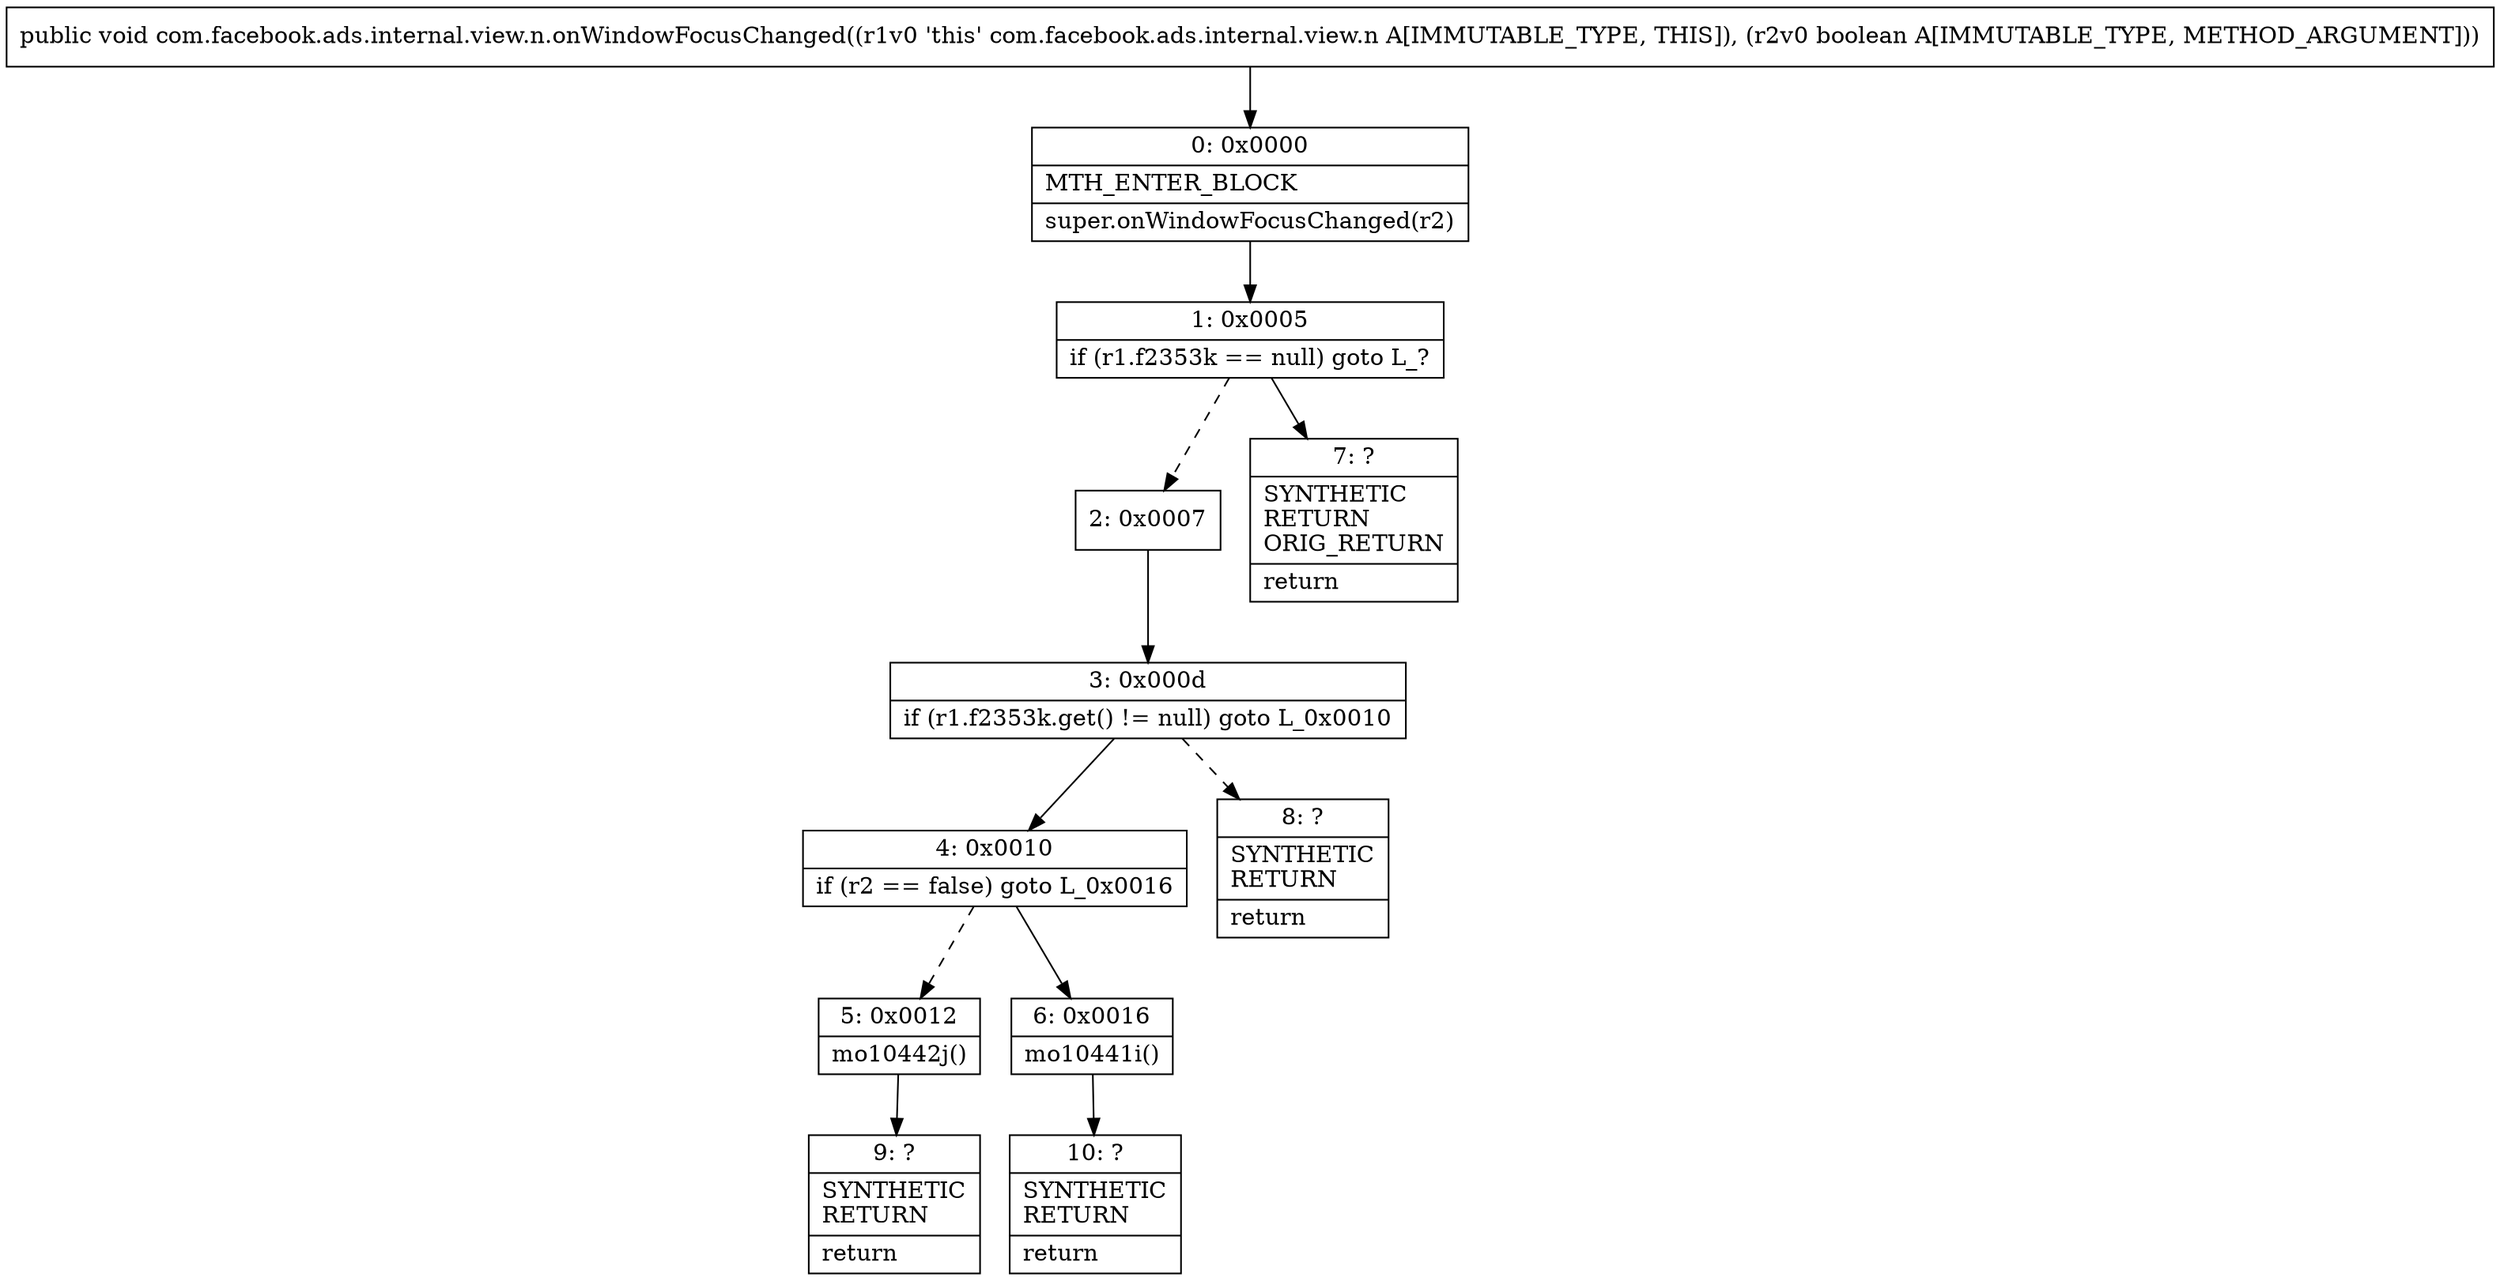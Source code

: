 digraph "CFG forcom.facebook.ads.internal.view.n.onWindowFocusChanged(Z)V" {
Node_0 [shape=record,label="{0\:\ 0x0000|MTH_ENTER_BLOCK\l|super.onWindowFocusChanged(r2)\l}"];
Node_1 [shape=record,label="{1\:\ 0x0005|if (r1.f2353k == null) goto L_?\l}"];
Node_2 [shape=record,label="{2\:\ 0x0007}"];
Node_3 [shape=record,label="{3\:\ 0x000d|if (r1.f2353k.get() != null) goto L_0x0010\l}"];
Node_4 [shape=record,label="{4\:\ 0x0010|if (r2 == false) goto L_0x0016\l}"];
Node_5 [shape=record,label="{5\:\ 0x0012|mo10442j()\l}"];
Node_6 [shape=record,label="{6\:\ 0x0016|mo10441i()\l}"];
Node_7 [shape=record,label="{7\:\ ?|SYNTHETIC\lRETURN\lORIG_RETURN\l|return\l}"];
Node_8 [shape=record,label="{8\:\ ?|SYNTHETIC\lRETURN\l|return\l}"];
Node_9 [shape=record,label="{9\:\ ?|SYNTHETIC\lRETURN\l|return\l}"];
Node_10 [shape=record,label="{10\:\ ?|SYNTHETIC\lRETURN\l|return\l}"];
MethodNode[shape=record,label="{public void com.facebook.ads.internal.view.n.onWindowFocusChanged((r1v0 'this' com.facebook.ads.internal.view.n A[IMMUTABLE_TYPE, THIS]), (r2v0 boolean A[IMMUTABLE_TYPE, METHOD_ARGUMENT])) }"];
MethodNode -> Node_0;
Node_0 -> Node_1;
Node_1 -> Node_2[style=dashed];
Node_1 -> Node_7;
Node_2 -> Node_3;
Node_3 -> Node_4;
Node_3 -> Node_8[style=dashed];
Node_4 -> Node_5[style=dashed];
Node_4 -> Node_6;
Node_5 -> Node_9;
Node_6 -> Node_10;
}

